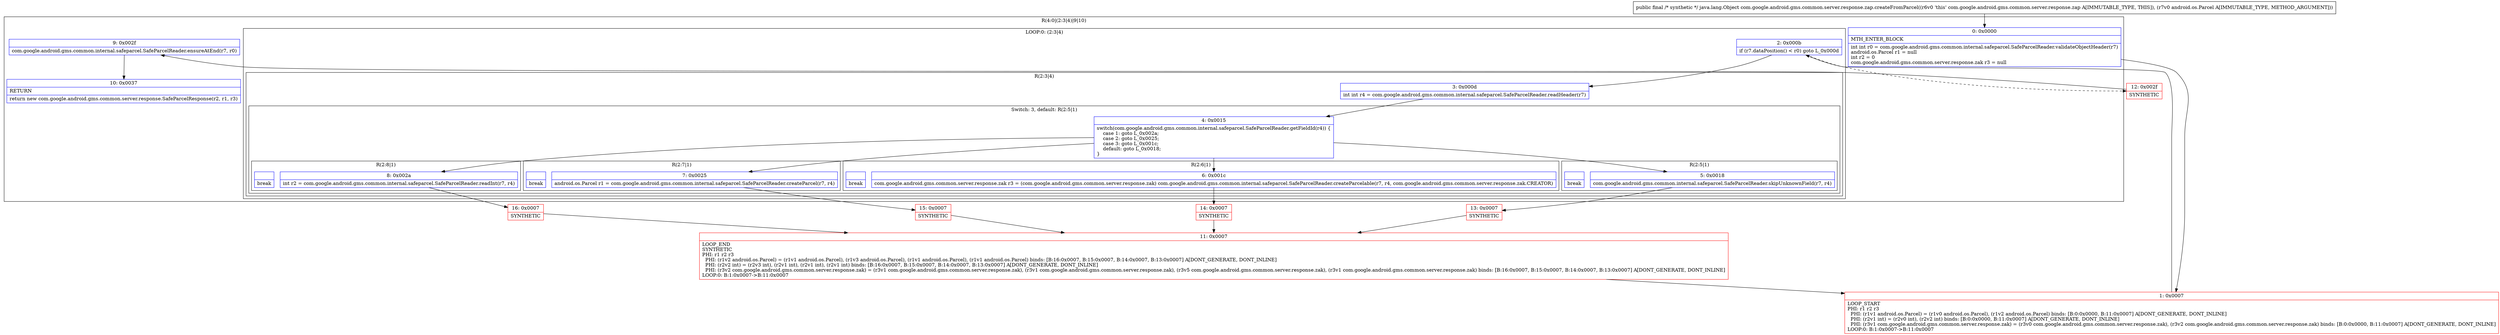 digraph "CFG forcom.google.android.gms.common.server.response.zap.createFromParcel(Landroid\/os\/Parcel;)Ljava\/lang\/Object;" {
subgraph cluster_Region_795163758 {
label = "R(4:0|(2:3|4)|9|10)";
node [shape=record,color=blue];
Node_0 [shape=record,label="{0\:\ 0x0000|MTH_ENTER_BLOCK\l|int int r0 = com.google.android.gms.common.internal.safeparcel.SafeParcelReader.validateObjectHeader(r7)\landroid.os.Parcel r1 = null\lint r2 = 0\lcom.google.android.gms.common.server.response.zak r3 = null\l}"];
subgraph cluster_LoopRegion_813768100 {
label = "LOOP:0: (2:3|4)";
node [shape=record,color=blue];
Node_2 [shape=record,label="{2\:\ 0x000b|if (r7.dataPosition() \< r0) goto L_0x000d\l}"];
subgraph cluster_Region_1450888571 {
label = "R(2:3|4)";
node [shape=record,color=blue];
Node_3 [shape=record,label="{3\:\ 0x000d|int int r4 = com.google.android.gms.common.internal.safeparcel.SafeParcelReader.readHeader(r7)\l}"];
subgraph cluster_SwitchRegion_1382181665 {
label = "Switch: 3, default: R(2:5|1)";
node [shape=record,color=blue];
Node_4 [shape=record,label="{4\:\ 0x0015|switch(com.google.android.gms.common.internal.safeparcel.SafeParcelReader.getFieldId(r4)) \{\l    case 1: goto L_0x002a;\l    case 2: goto L_0x0025;\l    case 3: goto L_0x001c;\l    default: goto L_0x0018;\l\}\l}"];
subgraph cluster_Region_1756251648 {
label = "R(2:8|1)";
node [shape=record,color=blue];
Node_8 [shape=record,label="{8\:\ 0x002a|int r2 = com.google.android.gms.common.internal.safeparcel.SafeParcelReader.readInt(r7, r4)\l}"];
Node_InsnContainer_321937927 [shape=record,label="{|break\l}"];
}
subgraph cluster_Region_1759352869 {
label = "R(2:7|1)";
node [shape=record,color=blue];
Node_7 [shape=record,label="{7\:\ 0x0025|android.os.Parcel r1 = com.google.android.gms.common.internal.safeparcel.SafeParcelReader.createParcel(r7, r4)\l}"];
Node_InsnContainer_1851961003 [shape=record,label="{|break\l}"];
}
subgraph cluster_Region_1856930103 {
label = "R(2:6|1)";
node [shape=record,color=blue];
Node_6 [shape=record,label="{6\:\ 0x001c|com.google.android.gms.common.server.response.zak r3 = (com.google.android.gms.common.server.response.zak) com.google.android.gms.common.internal.safeparcel.SafeParcelReader.createParcelable(r7, r4, com.google.android.gms.common.server.response.zak.CREATOR)\l}"];
Node_InsnContainer_1707339704 [shape=record,label="{|break\l}"];
}
subgraph cluster_Region_1223080235 {
label = "R(2:5|1)";
node [shape=record,color=blue];
Node_5 [shape=record,label="{5\:\ 0x0018|com.google.android.gms.common.internal.safeparcel.SafeParcelReader.skipUnknownField(r7, r4)\l}"];
Node_InsnContainer_1711962460 [shape=record,label="{|break\l}"];
}
}
}
}
Node_9 [shape=record,label="{9\:\ 0x002f|com.google.android.gms.common.internal.safeparcel.SafeParcelReader.ensureAtEnd(r7, r0)\l}"];
Node_10 [shape=record,label="{10\:\ 0x0037|RETURN\l|return new com.google.android.gms.common.server.response.SafeParcelResponse(r2, r1, r3)\l}"];
}
Node_1 [shape=record,color=red,label="{1\:\ 0x0007|LOOP_START\lPHI: r1 r2 r3 \l  PHI: (r1v1 android.os.Parcel) = (r1v0 android.os.Parcel), (r1v2 android.os.Parcel) binds: [B:0:0x0000, B:11:0x0007] A[DONT_GENERATE, DONT_INLINE]\l  PHI: (r2v1 int) = (r2v0 int), (r2v2 int) binds: [B:0:0x0000, B:11:0x0007] A[DONT_GENERATE, DONT_INLINE]\l  PHI: (r3v1 com.google.android.gms.common.server.response.zak) = (r3v0 com.google.android.gms.common.server.response.zak), (r3v2 com.google.android.gms.common.server.response.zak) binds: [B:0:0x0000, B:11:0x0007] A[DONT_GENERATE, DONT_INLINE]\lLOOP:0: B:1:0x0007\-\>B:11:0x0007\l}"];
Node_11 [shape=record,color=red,label="{11\:\ 0x0007|LOOP_END\lSYNTHETIC\lPHI: r1 r2 r3 \l  PHI: (r1v2 android.os.Parcel) = (r1v1 android.os.Parcel), (r1v3 android.os.Parcel), (r1v1 android.os.Parcel), (r1v1 android.os.Parcel) binds: [B:16:0x0007, B:15:0x0007, B:14:0x0007, B:13:0x0007] A[DONT_GENERATE, DONT_INLINE]\l  PHI: (r2v2 int) = (r2v3 int), (r2v1 int), (r2v1 int), (r2v1 int) binds: [B:16:0x0007, B:15:0x0007, B:14:0x0007, B:13:0x0007] A[DONT_GENERATE, DONT_INLINE]\l  PHI: (r3v2 com.google.android.gms.common.server.response.zak) = (r3v1 com.google.android.gms.common.server.response.zak), (r3v1 com.google.android.gms.common.server.response.zak), (r3v5 com.google.android.gms.common.server.response.zak), (r3v1 com.google.android.gms.common.server.response.zak) binds: [B:16:0x0007, B:15:0x0007, B:14:0x0007, B:13:0x0007] A[DONT_GENERATE, DONT_INLINE]\lLOOP:0: B:1:0x0007\-\>B:11:0x0007\l}"];
Node_12 [shape=record,color=red,label="{12\:\ 0x002f|SYNTHETIC\l}"];
Node_13 [shape=record,color=red,label="{13\:\ 0x0007|SYNTHETIC\l}"];
Node_14 [shape=record,color=red,label="{14\:\ 0x0007|SYNTHETIC\l}"];
Node_15 [shape=record,color=red,label="{15\:\ 0x0007|SYNTHETIC\l}"];
Node_16 [shape=record,color=red,label="{16\:\ 0x0007|SYNTHETIC\l}"];
MethodNode[shape=record,label="{public final \/* synthetic *\/ java.lang.Object com.google.android.gms.common.server.response.zap.createFromParcel((r6v0 'this' com.google.android.gms.common.server.response.zap A[IMMUTABLE_TYPE, THIS]), (r7v0 android.os.Parcel A[IMMUTABLE_TYPE, METHOD_ARGUMENT])) }"];
MethodNode -> Node_0;
Node_0 -> Node_1;
Node_2 -> Node_3;
Node_2 -> Node_12[style=dashed];
Node_3 -> Node_4;
Node_4 -> Node_5;
Node_4 -> Node_6;
Node_4 -> Node_7;
Node_4 -> Node_8;
Node_8 -> Node_16;
Node_7 -> Node_15;
Node_6 -> Node_14;
Node_5 -> Node_13;
Node_9 -> Node_10;
Node_1 -> Node_2;
Node_11 -> Node_1;
Node_12 -> Node_9;
Node_13 -> Node_11;
Node_14 -> Node_11;
Node_15 -> Node_11;
Node_16 -> Node_11;
}

